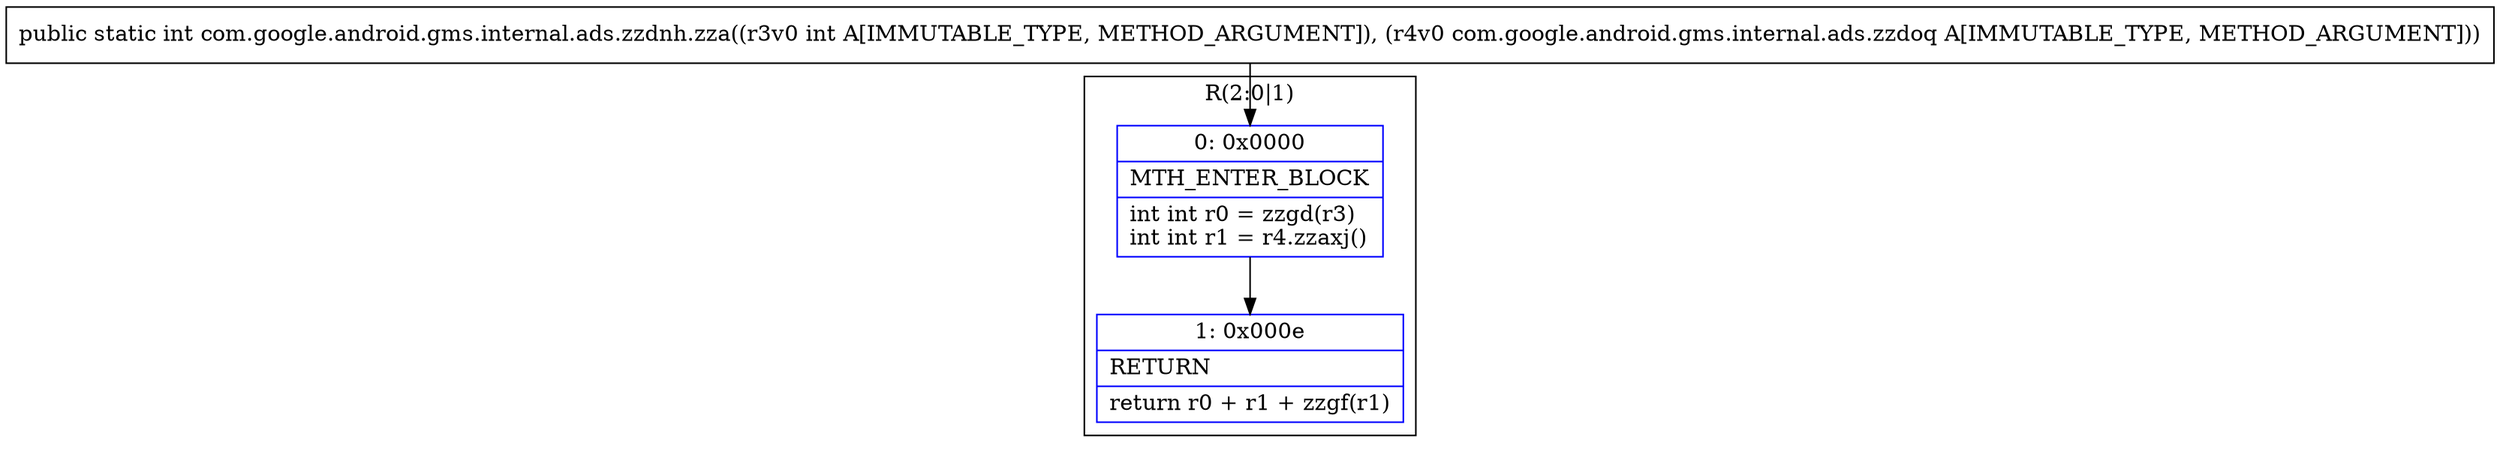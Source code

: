 digraph "CFG forcom.google.android.gms.internal.ads.zzdnh.zza(ILcom\/google\/android\/gms\/internal\/ads\/zzdoq;)I" {
subgraph cluster_Region_452885234 {
label = "R(2:0|1)";
node [shape=record,color=blue];
Node_0 [shape=record,label="{0\:\ 0x0000|MTH_ENTER_BLOCK\l|int int r0 = zzgd(r3)\lint int r1 = r4.zzaxj()\l}"];
Node_1 [shape=record,label="{1\:\ 0x000e|RETURN\l|return r0 + r1 + zzgf(r1)\l}"];
}
MethodNode[shape=record,label="{public static int com.google.android.gms.internal.ads.zzdnh.zza((r3v0 int A[IMMUTABLE_TYPE, METHOD_ARGUMENT]), (r4v0 com.google.android.gms.internal.ads.zzdoq A[IMMUTABLE_TYPE, METHOD_ARGUMENT])) }"];
MethodNode -> Node_0;
Node_0 -> Node_1;
}

